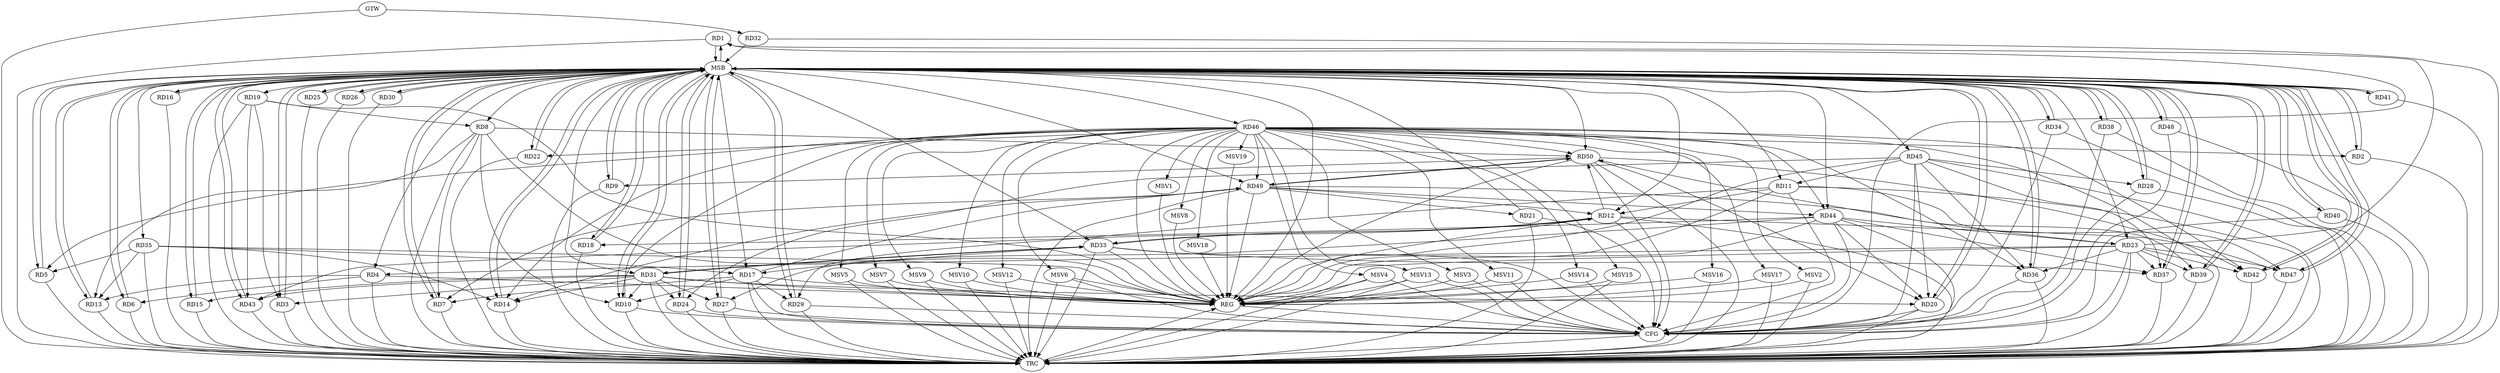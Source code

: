 strict digraph G {
  RD1 [ label="RD1" ];
  RD2 [ label="RD2" ];
  RD3 [ label="RD3" ];
  RD4 [ label="RD4" ];
  RD5 [ label="RD5" ];
  RD6 [ label="RD6" ];
  RD7 [ label="RD7" ];
  RD8 [ label="RD8" ];
  RD9 [ label="RD9" ];
  RD10 [ label="RD10" ];
  RD11 [ label="RD11" ];
  RD12 [ label="RD12" ];
  RD13 [ label="RD13" ];
  RD14 [ label="RD14" ];
  RD15 [ label="RD15" ];
  RD16 [ label="RD16" ];
  RD17 [ label="RD17" ];
  RD18 [ label="RD18" ];
  RD19 [ label="RD19" ];
  RD20 [ label="RD20" ];
  RD21 [ label="RD21" ];
  RD22 [ label="RD22" ];
  RD23 [ label="RD23" ];
  RD24 [ label="RD24" ];
  RD25 [ label="RD25" ];
  RD26 [ label="RD26" ];
  RD27 [ label="RD27" ];
  RD28 [ label="RD28" ];
  RD29 [ label="RD29" ];
  RD30 [ label="RD30" ];
  RD31 [ label="RD31" ];
  RD32 [ label="RD32" ];
  RD33 [ label="RD33" ];
  RD34 [ label="RD34" ];
  RD35 [ label="RD35" ];
  RD36 [ label="RD36" ];
  RD37 [ label="RD37" ];
  RD38 [ label="RD38" ];
  RD39 [ label="RD39" ];
  RD40 [ label="RD40" ];
  RD41 [ label="RD41" ];
  RD42 [ label="RD42" ];
  RD43 [ label="RD43" ];
  RD44 [ label="RD44" ];
  RD45 [ label="RD45" ];
  RD46 [ label="RD46" ];
  RD47 [ label="RD47" ];
  RD48 [ label="RD48" ];
  RD49 [ label="RD49" ];
  RD50 [ label="RD50" ];
  GTW [ label="GTW" ];
  REG [ label="REG" ];
  MSB [ label="MSB" ];
  CFG [ label="CFG" ];
  TRC [ label="TRC" ];
  MSV1 [ label="MSV1" ];
  MSV2 [ label="MSV2" ];
  MSV3 [ label="MSV3" ];
  MSV4 [ label="MSV4" ];
  MSV5 [ label="MSV5" ];
  MSV6 [ label="MSV6" ];
  MSV7 [ label="MSV7" ];
  MSV8 [ label="MSV8" ];
  MSV9 [ label="MSV9" ];
  MSV10 [ label="MSV10" ];
  MSV11 [ label="MSV11" ];
  MSV12 [ label="MSV12" ];
  MSV13 [ label="MSV13" ];
  MSV14 [ label="MSV14" ];
  MSV15 [ label="MSV15" ];
  MSV16 [ label="MSV16" ];
  MSV17 [ label="MSV17" ];
  MSV18 [ label="MSV18" ];
  MSV19 [ label="MSV19" ];
  RD23 -> RD1;
  RD46 -> RD2;
  RD19 -> RD3;
  RD31 -> RD3;
  RD4 -> RD6;
  RD4 -> RD13;
  RD23 -> RD4;
  RD35 -> RD5;
  RD46 -> RD5;
  RD8 -> RD7;
  RD17 -> RD7;
  RD49 -> RD7;
  RD8 -> RD10;
  RD8 -> RD13;
  RD19 -> RD8;
  RD8 -> RD50;
  RD50 -> RD9;
  RD17 -> RD10;
  RD31 -> RD10;
  RD46 -> RD10;
  RD11 -> RD12;
  RD11 -> RD29;
  RD45 -> RD11;
  RD11 -> RD47;
  RD12 -> RD33;
  RD33 -> RD12;
  RD12 -> RD43;
  RD12 -> RD47;
  RD49 -> RD12;
  RD12 -> RD50;
  RD35 -> RD13;
  RD31 -> RD14;
  RD35 -> RD14;
  RD46 -> RD14;
  RD49 -> RD14;
  RD31 -> RD15;
  RD17 -> RD29;
  RD33 -> RD17;
  RD35 -> RD17;
  RD17 -> RD49;
  RD44 -> RD18;
  RD19 -> RD43;
  RD31 -> RD20;
  RD44 -> RD20;
  RD45 -> RD20;
  RD50 -> RD20;
  RD49 -> RD21;
  RD46 -> RD22;
  RD23 -> RD36;
  RD23 -> RD37;
  RD23 -> RD39;
  RD23 -> RD42;
  RD44 -> RD23;
  RD23 -> RD47;
  RD23 -> RD50;
  RD31 -> RD24;
  RD45 -> RD24;
  RD31 -> RD27;
  RD44 -> RD27;
  RD45 -> RD28;
  RD31 -> RD33;
  RD33 -> RD31;
  RD31 -> RD43;
  RD33 -> RD37;
  RD45 -> RD36;
  RD46 -> RD36;
  RD44 -> RD37;
  RD45 -> RD37;
  RD49 -> RD39;
  RD46 -> RD42;
  RD50 -> RD42;
  RD46 -> RD44;
  RD49 -> RD44;
  RD46 -> RD49;
  RD46 -> RD50;
  RD49 -> RD50;
  RD50 -> RD49;
  GTW -> RD32;
  RD4 -> REG;
  RD8 -> REG;
  RD11 -> REG;
  RD12 -> REG;
  RD17 -> REG;
  RD19 -> REG;
  RD23 -> REG;
  RD31 -> REG;
  RD33 -> REG;
  RD35 -> REG;
  RD44 -> REG;
  RD45 -> REG;
  RD46 -> REG;
  RD49 -> REG;
  RD50 -> REG;
  RD1 -> MSB;
  MSB -> RD6;
  MSB -> RD9;
  MSB -> RD13;
  MSB -> RD19;
  MSB -> RD39;
  MSB -> REG;
  RD2 -> MSB;
  MSB -> RD4;
  MSB -> RD11;
  MSB -> RD14;
  MSB -> RD15;
  MSB -> RD26;
  MSB -> RD27;
  MSB -> RD35;
  MSB -> RD42;
  RD3 -> MSB;
  MSB -> RD10;
  MSB -> RD17;
  MSB -> RD24;
  MSB -> RD41;
  MSB -> RD43;
  MSB -> RD48;
  RD5 -> MSB;
  MSB -> RD25;
  MSB -> RD33;
  MSB -> RD34;
  MSB -> RD40;
  RD6 -> MSB;
  MSB -> RD30;
  MSB -> RD38;
  MSB -> RD46;
  RD7 -> MSB;
  RD9 -> MSB;
  MSB -> RD2;
  MSB -> RD7;
  RD10 -> MSB;
  MSB -> RD8;
  MSB -> RD18;
  MSB -> RD37;
  RD13 -> MSB;
  MSB -> RD28;
  RD14 -> MSB;
  MSB -> RD3;
  MSB -> RD12;
  MSB -> RD50;
  RD15 -> MSB;
  RD16 -> MSB;
  MSB -> RD31;
  MSB -> RD45;
  RD18 -> MSB;
  MSB -> RD47;
  RD20 -> MSB;
  MSB -> RD23;
  RD21 -> MSB;
  MSB -> RD1;
  RD22 -> MSB;
  MSB -> RD36;
  MSB -> RD44;
  RD24 -> MSB;
  MSB -> RD22;
  RD25 -> MSB;
  RD26 -> MSB;
  MSB -> RD29;
  RD27 -> MSB;
  RD28 -> MSB;
  MSB -> RD16;
  RD29 -> MSB;
  RD30 -> MSB;
  RD32 -> MSB;
  MSB -> RD49;
  RD34 -> MSB;
  RD36 -> MSB;
  RD37 -> MSB;
  RD38 -> MSB;
  MSB -> RD20;
  RD39 -> MSB;
  MSB -> RD5;
  RD40 -> MSB;
  RD41 -> MSB;
  RD42 -> MSB;
  RD43 -> MSB;
  RD47 -> MSB;
  RD48 -> MSB;
  RD27 -> CFG;
  RD29 -> CFG;
  RD17 -> CFG;
  RD24 -> CFG;
  RD11 -> CFG;
  RD38 -> CFG;
  RD28 -> CFG;
  RD1 -> CFG;
  RD10 -> CFG;
  RD23 -> CFG;
  RD48 -> CFG;
  RD44 -> CFG;
  RD36 -> CFG;
  RD20 -> CFG;
  RD33 -> CFG;
  RD40 -> CFG;
  RD45 -> CFG;
  RD21 -> CFG;
  RD50 -> CFG;
  RD12 -> CFG;
  RD34 -> CFG;
  REG -> CFG;
  RD1 -> TRC;
  RD2 -> TRC;
  RD3 -> TRC;
  RD4 -> TRC;
  RD5 -> TRC;
  RD6 -> TRC;
  RD7 -> TRC;
  RD8 -> TRC;
  RD9 -> TRC;
  RD10 -> TRC;
  RD11 -> TRC;
  RD12 -> TRC;
  RD13 -> TRC;
  RD14 -> TRC;
  RD15 -> TRC;
  RD16 -> TRC;
  RD17 -> TRC;
  RD18 -> TRC;
  RD19 -> TRC;
  RD20 -> TRC;
  RD21 -> TRC;
  RD22 -> TRC;
  RD23 -> TRC;
  RD24 -> TRC;
  RD25 -> TRC;
  RD26 -> TRC;
  RD27 -> TRC;
  RD28 -> TRC;
  RD29 -> TRC;
  RD30 -> TRC;
  RD31 -> TRC;
  RD32 -> TRC;
  RD33 -> TRC;
  RD34 -> TRC;
  RD35 -> TRC;
  RD36 -> TRC;
  RD37 -> TRC;
  RD38 -> TRC;
  RD39 -> TRC;
  RD40 -> TRC;
  RD41 -> TRC;
  RD42 -> TRC;
  RD43 -> TRC;
  RD44 -> TRC;
  RD45 -> TRC;
  RD46 -> TRC;
  RD47 -> TRC;
  RD48 -> TRC;
  RD49 -> TRC;
  RD50 -> TRC;
  GTW -> TRC;
  CFG -> TRC;
  TRC -> REG;
  RD46 -> MSV1;
  RD46 -> MSV2;
  RD46 -> MSV3;
  RD46 -> MSV4;
  MSV1 -> REG;
  MSV2 -> REG;
  MSV2 -> TRC;
  MSV3 -> REG;
  MSV3 -> CFG;
  MSV4 -> REG;
  MSV4 -> TRC;
  MSV4 -> CFG;
  RD46 -> MSV5;
  RD46 -> MSV6;
  RD46 -> MSV7;
  MSV5 -> REG;
  MSV5 -> TRC;
  MSV6 -> REG;
  MSV6 -> TRC;
  MSV6 -> CFG;
  MSV7 -> REG;
  MSV7 -> TRC;
  RD46 -> MSV8;
  MSV8 -> REG;
  RD46 -> MSV9;
  RD46 -> MSV10;
  MSV9 -> REG;
  MSV9 -> TRC;
  MSV10 -> REG;
  MSV10 -> TRC;
  RD46 -> MSV11;
  MSV11 -> REG;
  MSV11 -> CFG;
  RD46 -> MSV12;
  MSV12 -> REG;
  MSV12 -> TRC;
  RD46 -> MSV13;
  MSV13 -> REG;
  MSV13 -> TRC;
  MSV13 -> CFG;
  RD46 -> MSV14;
  RD46 -> MSV15;
  RD46 -> MSV16;
  RD46 -> MSV17;
  MSV14 -> REG;
  MSV14 -> CFG;
  MSV15 -> REG;
  MSV15 -> TRC;
  MSV16 -> REG;
  MSV16 -> TRC;
  MSV17 -> REG;
  MSV17 -> TRC;
  RD46 -> MSV18;
  MSV18 -> REG;
  RD46 -> MSV19;
  MSV19 -> REG;
}
